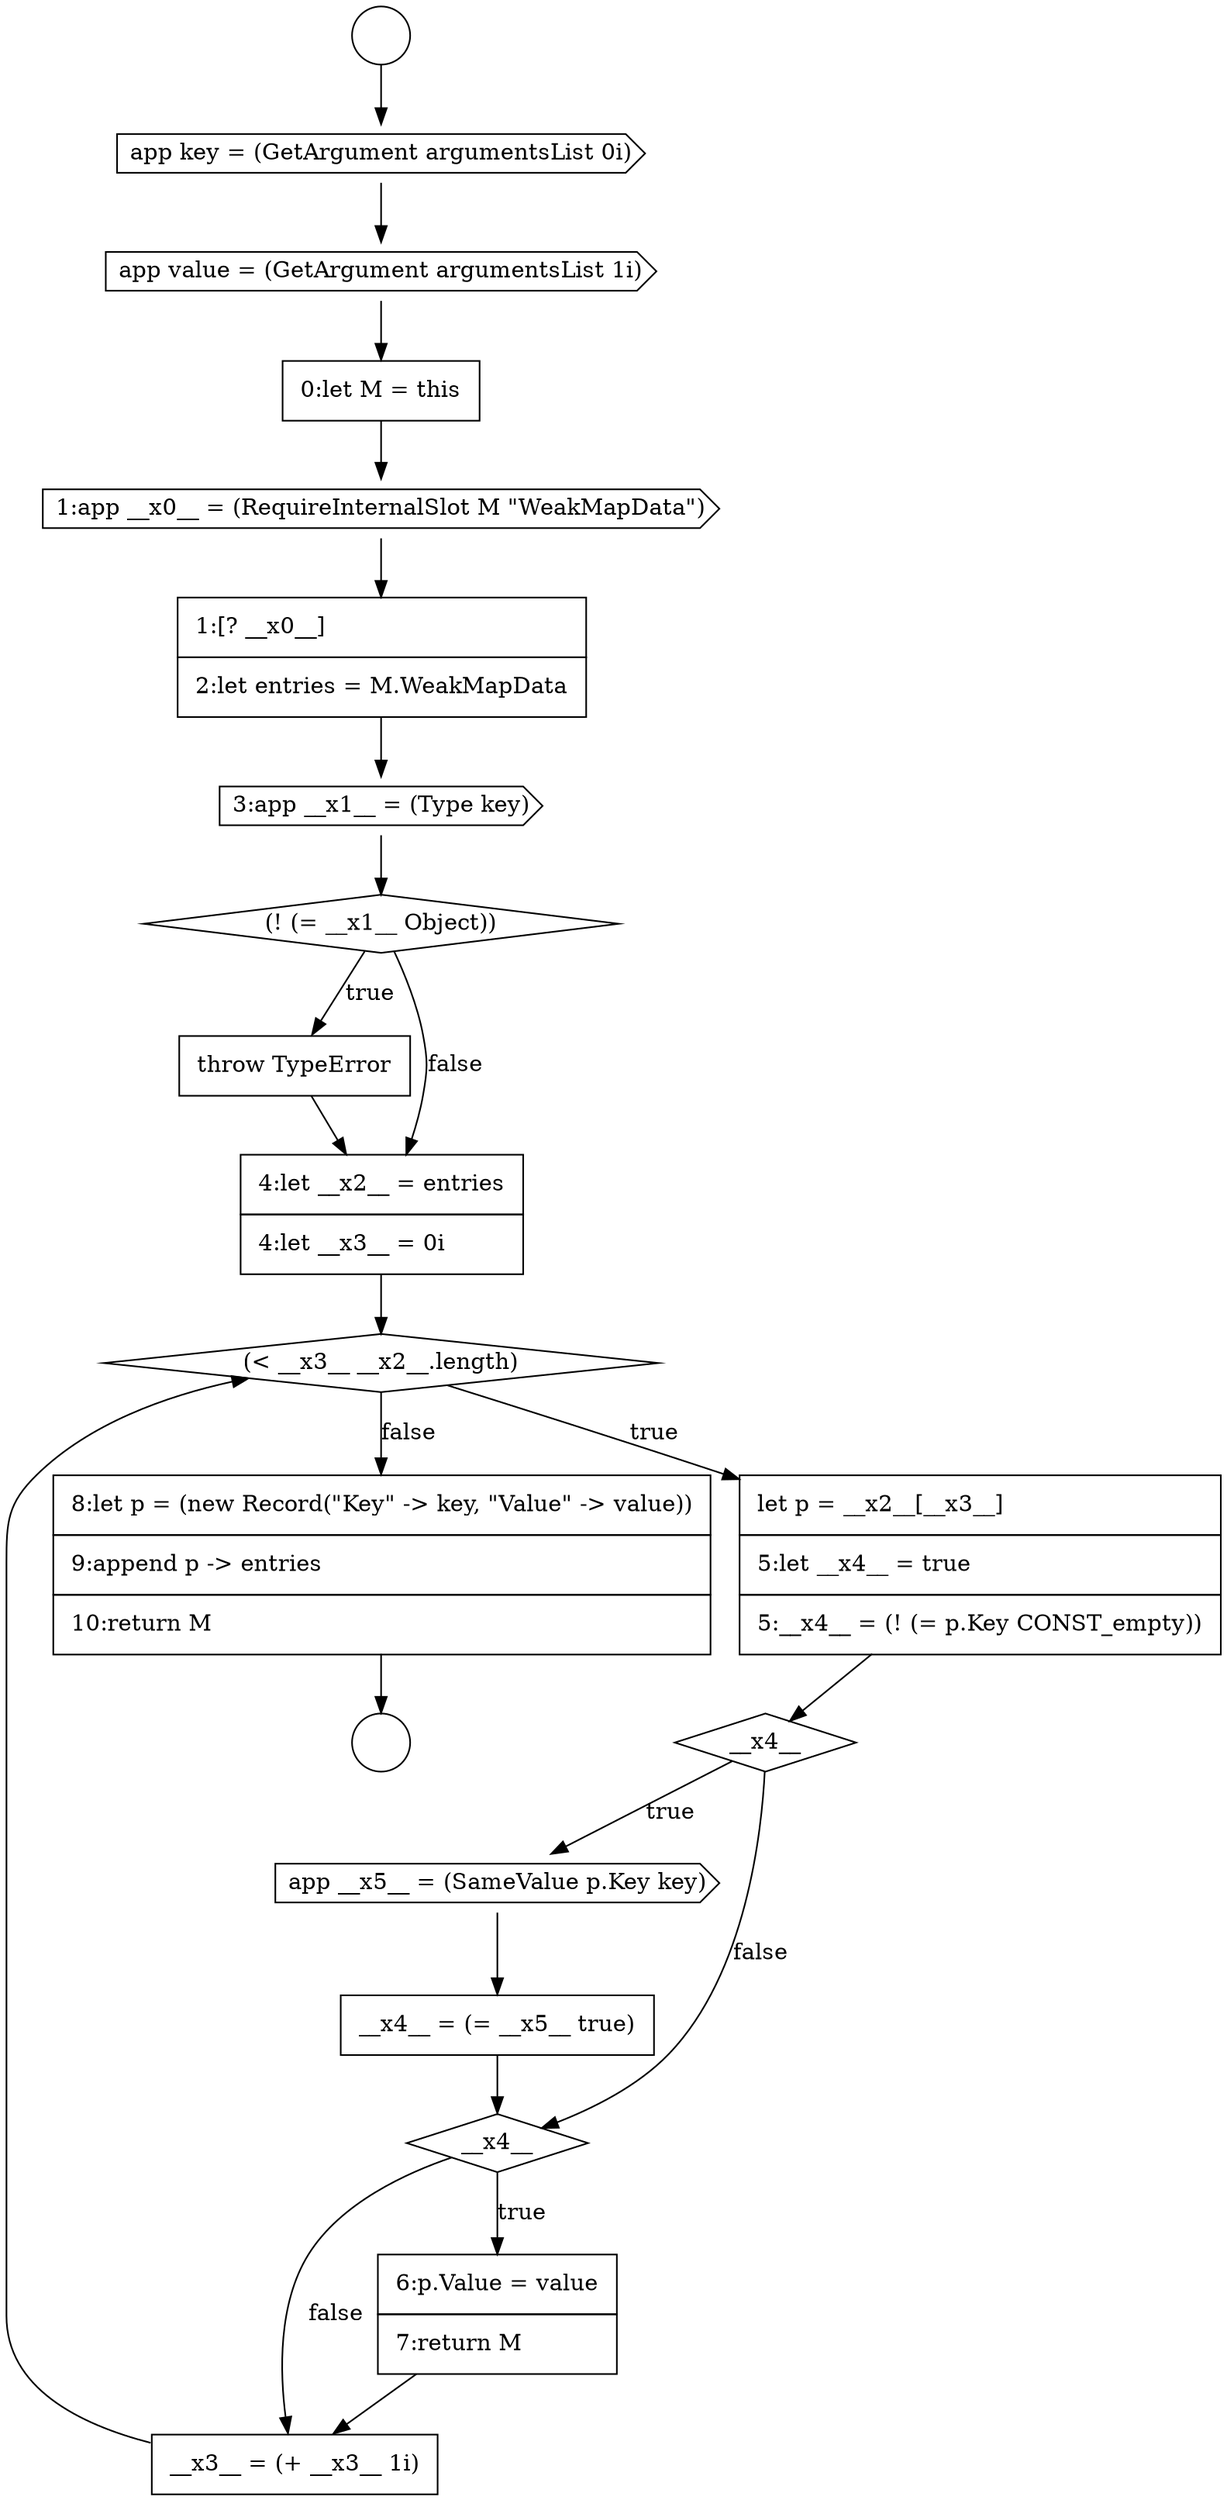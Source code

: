 digraph {
  node16881 [shape=cds, label=<<font color="black">1:app __x0__ = (RequireInternalSlot M &quot;WeakMapData&quot;)</font>> color="black" fillcolor="white" style=filled]
  node16894 [shape=none, margin=0, label=<<font color="black">
    <table border="0" cellborder="1" cellspacing="0" cellpadding="10">
      <tr><td align="left">__x3__ = (+ __x3__ 1i)</td></tr>
    </table>
  </font>> color="black" fillcolor="white" style=filled]
  node16877 [shape=circle label=" " color="black" fillcolor="white" style=filled]
  node16890 [shape=cds, label=<<font color="black">app __x5__ = (SameValue p.Key key)</font>> color="black" fillcolor="white" style=filled]
  node16885 [shape=none, margin=0, label=<<font color="black">
    <table border="0" cellborder="1" cellspacing="0" cellpadding="10">
      <tr><td align="left">throw TypeError</td></tr>
    </table>
  </font>> color="black" fillcolor="white" style=filled]
  node16882 [shape=none, margin=0, label=<<font color="black">
    <table border="0" cellborder="1" cellspacing="0" cellpadding="10">
      <tr><td align="left">1:[? __x0__]</td></tr>
      <tr><td align="left">2:let entries = M.WeakMapData</td></tr>
    </table>
  </font>> color="black" fillcolor="white" style=filled]
  node16880 [shape=none, margin=0, label=<<font color="black">
    <table border="0" cellborder="1" cellspacing="0" cellpadding="10">
      <tr><td align="left">0:let M = this</td></tr>
    </table>
  </font>> color="black" fillcolor="white" style=filled]
  node16893 [shape=none, margin=0, label=<<font color="black">
    <table border="0" cellborder="1" cellspacing="0" cellpadding="10">
      <tr><td align="left">6:p.Value = value</td></tr>
      <tr><td align="left">7:return M</td></tr>
    </table>
  </font>> color="black" fillcolor="white" style=filled]
  node16889 [shape=diamond, label=<<font color="black">__x4__</font>> color="black" fillcolor="white" style=filled]
  node16886 [shape=none, margin=0, label=<<font color="black">
    <table border="0" cellborder="1" cellspacing="0" cellpadding="10">
      <tr><td align="left">4:let __x2__ = entries</td></tr>
      <tr><td align="left">4:let __x3__ = 0i</td></tr>
    </table>
  </font>> color="black" fillcolor="white" style=filled]
  node16883 [shape=cds, label=<<font color="black">3:app __x1__ = (Type key)</font>> color="black" fillcolor="white" style=filled]
  node16887 [shape=diamond, label=<<font color="black">(&lt; __x3__ __x2__.length)</font>> color="black" fillcolor="white" style=filled]
  node16892 [shape=diamond, label=<<font color="black">__x4__</font>> color="black" fillcolor="white" style=filled]
  node16895 [shape=none, margin=0, label=<<font color="black">
    <table border="0" cellborder="1" cellspacing="0" cellpadding="10">
      <tr><td align="left">8:let p = (new Record(&quot;Key&quot; -&gt; key, &quot;Value&quot; -&gt; value))</td></tr>
      <tr><td align="left">9:append p -&gt; entries</td></tr>
      <tr><td align="left">10:return M</td></tr>
    </table>
  </font>> color="black" fillcolor="white" style=filled]
  node16878 [shape=cds, label=<<font color="black">app key = (GetArgument argumentsList 0i)</font>> color="black" fillcolor="white" style=filled]
  node16884 [shape=diamond, label=<<font color="black">(! (= __x1__ Object))</font>> color="black" fillcolor="white" style=filled]
  node16888 [shape=none, margin=0, label=<<font color="black">
    <table border="0" cellborder="1" cellspacing="0" cellpadding="10">
      <tr><td align="left">let p = __x2__[__x3__]</td></tr>
      <tr><td align="left">5:let __x4__ = true</td></tr>
      <tr><td align="left">5:__x4__ = (! (= p.Key CONST_empty))</td></tr>
    </table>
  </font>> color="black" fillcolor="white" style=filled]
  node16891 [shape=none, margin=0, label=<<font color="black">
    <table border="0" cellborder="1" cellspacing="0" cellpadding="10">
      <tr><td align="left">__x4__ = (= __x5__ true)</td></tr>
    </table>
  </font>> color="black" fillcolor="white" style=filled]
  node16879 [shape=cds, label=<<font color="black">app value = (GetArgument argumentsList 1i)</font>> color="black" fillcolor="white" style=filled]
  node16876 [shape=circle label=" " color="black" fillcolor="white" style=filled]
  node16879 -> node16880 [ color="black"]
  node16886 -> node16887 [ color="black"]
  node16884 -> node16885 [label=<<font color="black">true</font>> color="black"]
  node16884 -> node16886 [label=<<font color="black">false</font>> color="black"]
  node16880 -> node16881 [ color="black"]
  node16881 -> node16882 [ color="black"]
  node16876 -> node16878 [ color="black"]
  node16890 -> node16891 [ color="black"]
  node16892 -> node16893 [label=<<font color="black">true</font>> color="black"]
  node16892 -> node16894 [label=<<font color="black">false</font>> color="black"]
  node16893 -> node16894 [ color="black"]
  node16894 -> node16887 [ color="black"]
  node16885 -> node16886 [ color="black"]
  node16887 -> node16888 [label=<<font color="black">true</font>> color="black"]
  node16887 -> node16895 [label=<<font color="black">false</font>> color="black"]
  node16889 -> node16890 [label=<<font color="black">true</font>> color="black"]
  node16889 -> node16892 [label=<<font color="black">false</font>> color="black"]
  node16891 -> node16892 [ color="black"]
  node16888 -> node16889 [ color="black"]
  node16878 -> node16879 [ color="black"]
  node16883 -> node16884 [ color="black"]
  node16882 -> node16883 [ color="black"]
  node16895 -> node16877 [ color="black"]
}
